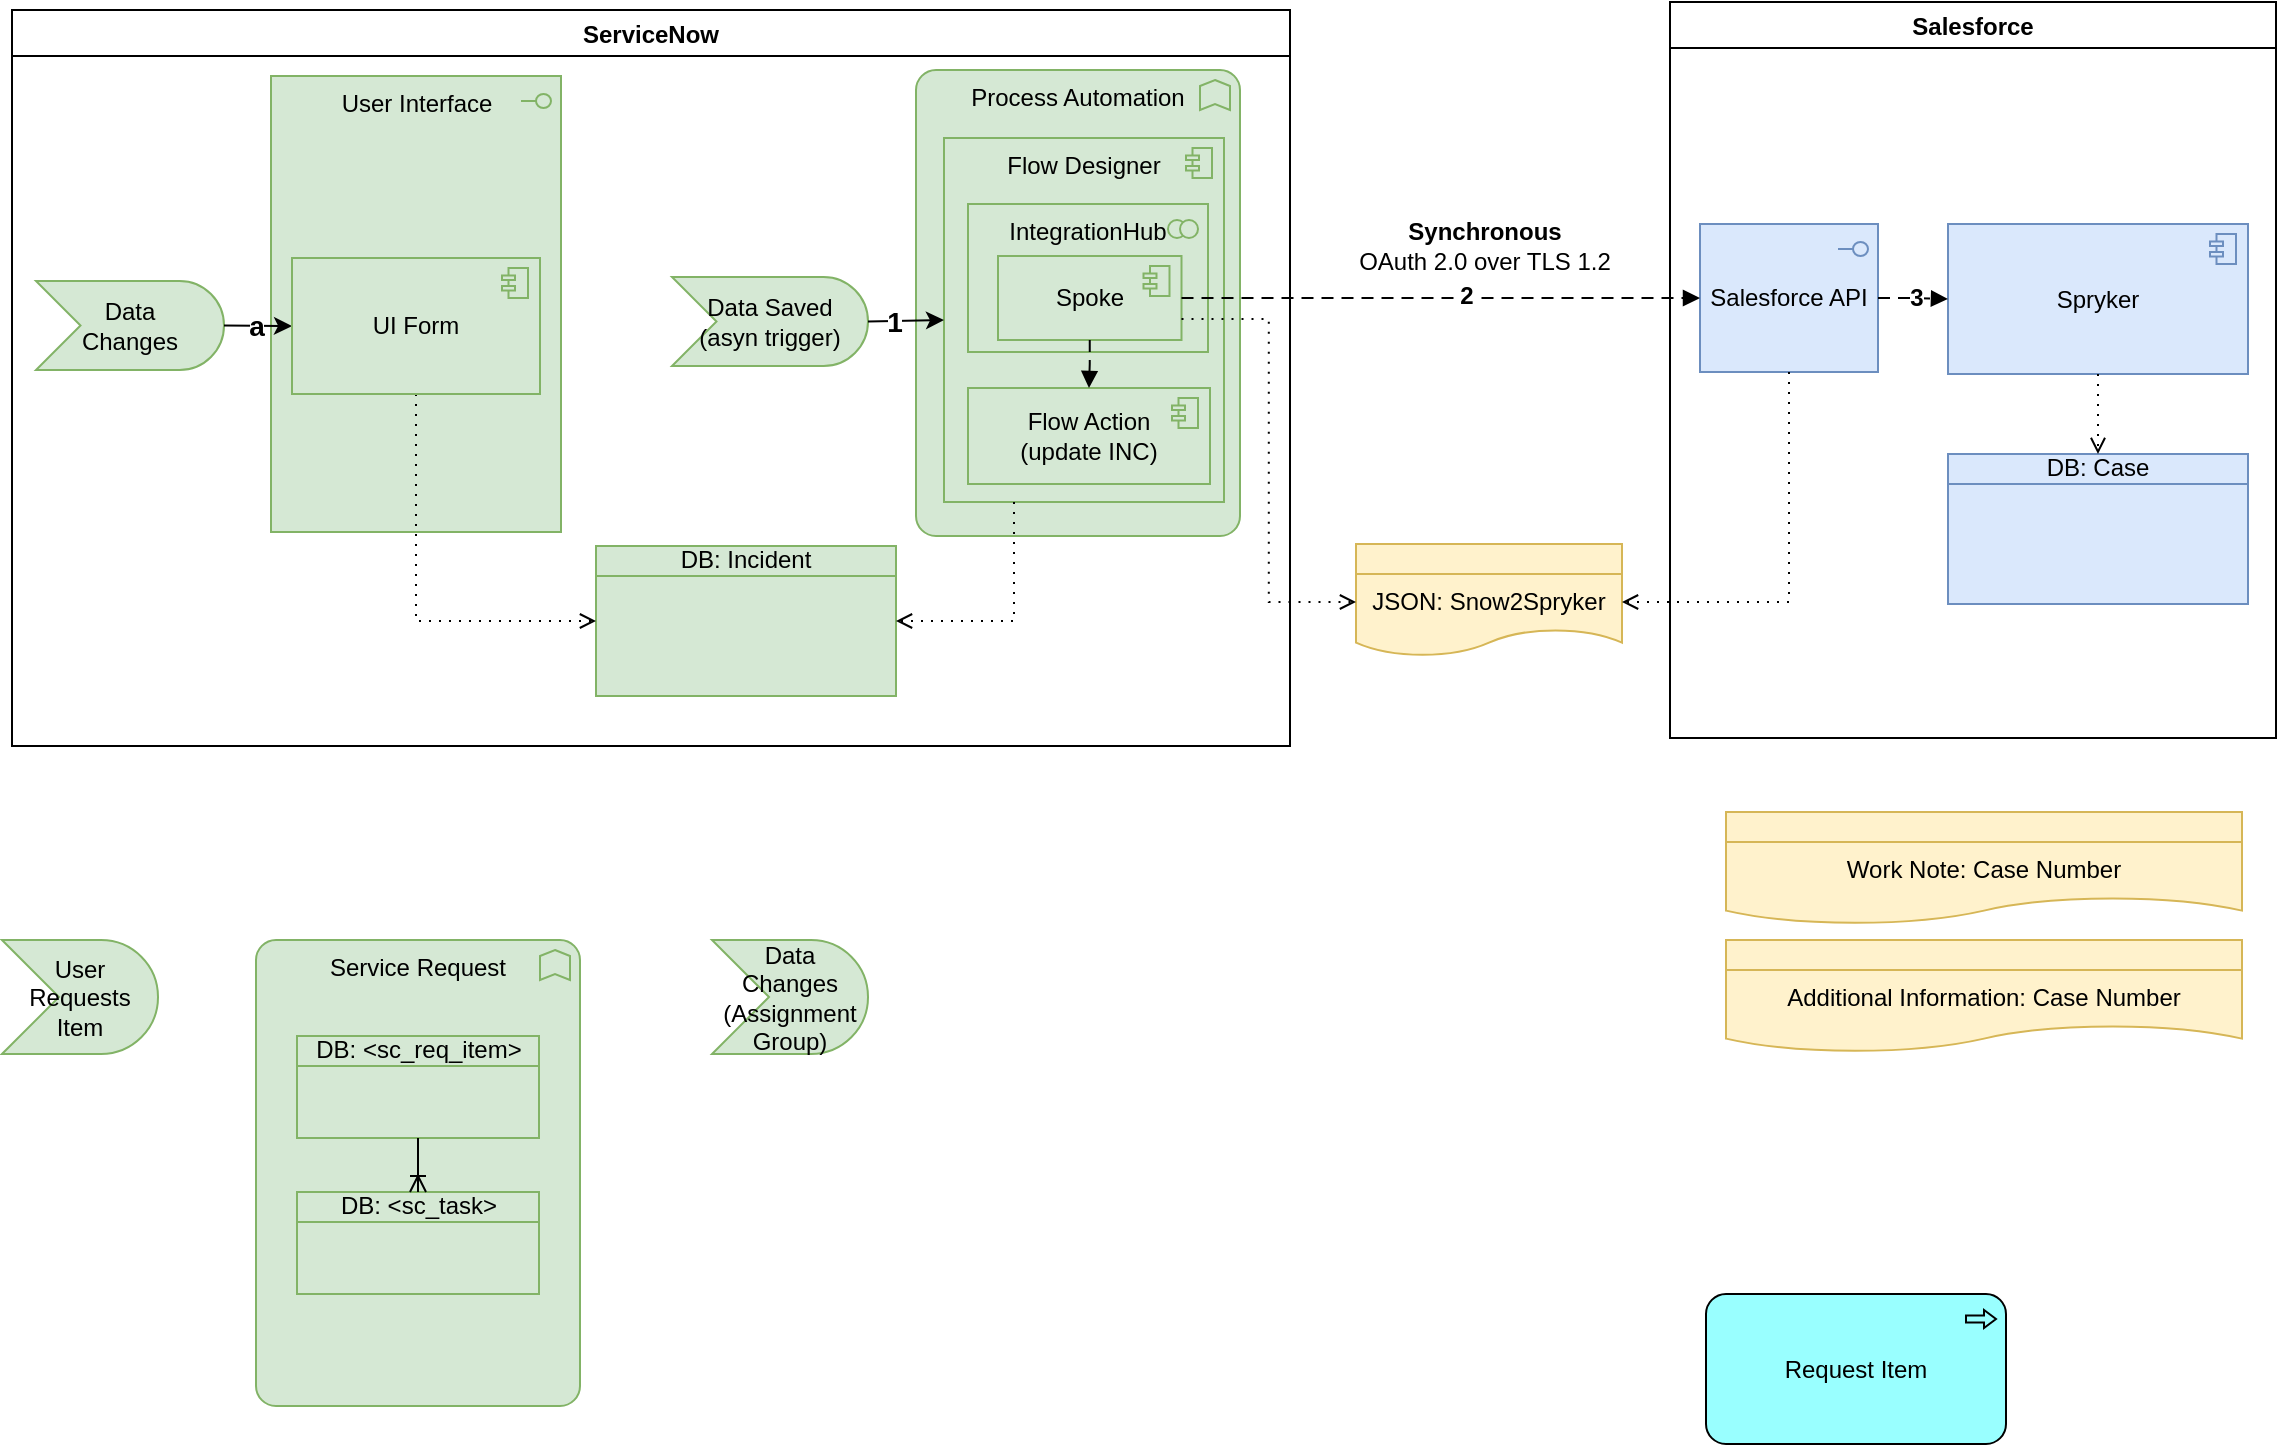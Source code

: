 <mxfile version="20.0.3" type="github" pages="2">
  <diagram name="Async:SN2SF" id="X3QRcElQ5Iuo-_neAbF0">
    <mxGraphModel dx="1515" dy="1166" grid="0" gridSize="10" guides="1" tooltips="1" connect="1" arrows="1" fold="1" page="1" pageScale="1" pageWidth="1169" pageHeight="827" math="0" shadow="0">
      <root>
        <mxCell id="YcPQ61z67r9PlWFHKwve-0" />
        <mxCell id="YcPQ61z67r9PlWFHKwve-1" parent="YcPQ61z67r9PlWFHKwve-0" />
        <mxCell id="YcPQ61z67r9PlWFHKwve-2" value="Salesforce" style="swimlane;" parent="YcPQ61z67r9PlWFHKwve-1" vertex="1">
          <mxGeometry x="843" y="9" width="303" height="368" as="geometry" />
        </mxCell>
        <mxCell id="YcPQ61z67r9PlWFHKwve-3" value="Spryker" style="html=1;outlineConnect=0;whiteSpace=wrap;fillColor=#dae8fc;shape=mxgraph.archimate3.application;appType=comp;archiType=square;strokeColor=#6c8ebf;" parent="YcPQ61z67r9PlWFHKwve-2" vertex="1">
          <mxGeometry x="139" y="111" width="150" height="75" as="geometry" />
        </mxCell>
        <mxCell id="YcPQ61z67r9PlWFHKwve-4" value="Salesforce API" style="html=1;outlineConnect=0;whiteSpace=wrap;fillColor=#dae8fc;shape=mxgraph.archimate3.application;appType=interface;archiType=square;strokeColor=#6c8ebf;" parent="YcPQ61z67r9PlWFHKwve-2" vertex="1">
          <mxGeometry x="15" y="111" width="89" height="74" as="geometry" />
        </mxCell>
        <mxCell id="YcPQ61z67r9PlWFHKwve-7" value="DB: Case" style="html=1;outlineConnect=0;whiteSpace=wrap;fillColor=#dae8fc;shape=mxgraph.archimate3.businessObject;overflow=fill;strokeColor=#6c8ebf;" parent="YcPQ61z67r9PlWFHKwve-2" vertex="1">
          <mxGeometry x="139" y="226" width="150" height="75" as="geometry" />
        </mxCell>
        <mxCell id="YcPQ61z67r9PlWFHKwve-8" value="" style="edgeStyle=orthogonalEdgeStyle;html=1;endArrow=open;elbow=vertical;endFill=0;dashed=1;dashPattern=1 4;rounded=0;exitX=0.5;exitY=1;exitDx=0;exitDy=0;exitPerimeter=0;fillColor=#00b9f2;" parent="YcPQ61z67r9PlWFHKwve-2" source="YcPQ61z67r9PlWFHKwve-3" target="YcPQ61z67r9PlWFHKwve-7" edge="1">
          <mxGeometry width="160" relative="1" as="geometry">
            <mxPoint x="-308" y="254" as="sourcePoint" />
            <mxPoint x="-428" y="299" as="targetPoint" />
          </mxGeometry>
        </mxCell>
        <mxCell id="gpyhw4safOaDeC1kDyDY-3" value="" style="edgeStyle=elbowEdgeStyle;html=1;endArrow=block;dashed=1;elbow=horizontal;endFill=1;dashPattern=6 4;rounded=0;fontSize=12;entryX=0;entryY=0.5;entryDx=0;entryDy=0;entryPerimeter=0;exitX=1;exitY=0.5;exitDx=0;exitDy=0;exitPerimeter=0;" parent="YcPQ61z67r9PlWFHKwve-2" source="YcPQ61z67r9PlWFHKwve-4" target="YcPQ61z67r9PlWFHKwve-3" edge="1">
          <mxGeometry width="160" relative="1" as="geometry">
            <mxPoint x="-234.25" y="158" as="sourcePoint" />
            <mxPoint x="25" y="157.857" as="targetPoint" />
          </mxGeometry>
        </mxCell>
        <mxCell id="gpyhw4safOaDeC1kDyDY-4" value="&lt;b&gt;3&lt;/b&gt;" style="edgeLabel;html=1;align=center;verticalAlign=middle;resizable=0;points=[];fontSize=12;" parent="gpyhw4safOaDeC1kDyDY-3" vertex="1" connectable="0">
          <mxGeometry x="0.091" y="1" relative="1" as="geometry">
            <mxPoint as="offset" />
          </mxGeometry>
        </mxCell>
        <mxCell id="YcPQ61z67r9PlWFHKwve-9" value="ServiceNow" style="swimlane;" parent="YcPQ61z67r9PlWFHKwve-1" vertex="1">
          <mxGeometry x="14" y="13" width="639" height="368" as="geometry" />
        </mxCell>
        <mxCell id="YcPQ61z67r9PlWFHKwve-13" value="DB: Incident" style="html=1;outlineConnect=0;whiteSpace=wrap;fillColor=#d5e8d4;shape=mxgraph.archimate3.businessObject;overflow=fill;strokeColor=#82b366;" parent="YcPQ61z67r9PlWFHKwve-9" vertex="1">
          <mxGeometry x="292" y="268" width="150" height="75" as="geometry" />
        </mxCell>
        <mxCell id="5iwkOfh3jgj_eVevhEUU-2" value="User Interface" style="html=1;outlineConnect=0;whiteSpace=wrap;fillColor=#d5e8d4;shape=mxgraph.archimate3.application;appType=interface;archiType=square;strokeColor=#82b366;verticalAlign=top;" parent="YcPQ61z67r9PlWFHKwve-9" vertex="1">
          <mxGeometry x="129.5" y="33" width="145" height="228" as="geometry" />
        </mxCell>
        <mxCell id="YcPQ61z67r9PlWFHKwve-15" value="&lt;div&gt;Data &lt;br&gt;&lt;/div&gt;&lt;div&gt;Changes&lt;/div&gt;" style="html=1;outlineConnect=0;whiteSpace=wrap;fillColor=#d5e8d4;shape=mxgraph.archimate3.event;strokeColor=#82b366;" parent="YcPQ61z67r9PlWFHKwve-9" vertex="1">
          <mxGeometry x="12" y="135.5" width="94" height="44.5" as="geometry" />
        </mxCell>
        <mxCell id="YcPQ61z67r9PlWFHKwve-16" value="" style="edgeStyle=none;rounded=0;orthogonalLoop=1;jettySize=auto;html=1;fillColor=#80b6a1;entryX=0;entryY=0.5;entryDx=0;entryDy=0;entryPerimeter=0;exitX=1;exitY=0.5;exitDx=0;exitDy=0;exitPerimeter=0;" parent="YcPQ61z67r9PlWFHKwve-9" source="YcPQ61z67r9PlWFHKwve-15" target="RSIXNE7af6Dr6_zFDwvf-0" edge="1">
          <mxGeometry relative="1" as="geometry">
            <mxPoint x="124" y="167.511" as="sourcePoint" />
            <mxPoint x="146" y="168.5" as="targetPoint" />
          </mxGeometry>
        </mxCell>
        <mxCell id="YcPQ61z67r9PlWFHKwve-17" value="&lt;font style=&quot;font-size: 14px&quot;&gt;&lt;b&gt;a&lt;/b&gt;&lt;/font&gt;" style="edgeLabel;html=1;align=center;verticalAlign=middle;resizable=0;points=[];fillColor=#80b6a1;" parent="YcPQ61z67r9PlWFHKwve-16" vertex="1" connectable="0">
          <mxGeometry x="0.139" relative="1" as="geometry">
            <mxPoint x="-4" as="offset" />
          </mxGeometry>
        </mxCell>
        <mxCell id="YcPQ61z67r9PlWFHKwve-18" value="" style="edgeStyle=orthogonalEdgeStyle;html=1;endArrow=open;elbow=vertical;endFill=0;dashed=1;dashPattern=1 4;rounded=0;exitX=0.5;exitY=1;exitDx=0;exitDy=0;exitPerimeter=0;entryX=0;entryY=0.5;entryDx=0;entryDy=0;entryPerimeter=0;fillColor=#80b6a1;" parent="YcPQ61z67r9PlWFHKwve-9" source="RSIXNE7af6Dr6_zFDwvf-0" target="YcPQ61z67r9PlWFHKwve-13" edge="1">
          <mxGeometry width="160" relative="1" as="geometry">
            <mxPoint x="732" y="551.5" as="sourcePoint" />
            <mxPoint x="892" y="551.5" as="targetPoint" />
          </mxGeometry>
        </mxCell>
        <mxCell id="RSIXNE7af6Dr6_zFDwvf-0" value="UI Form" style="html=1;outlineConnect=0;whiteSpace=wrap;fillColor=#d5e8d4;shape=mxgraph.archimate3.application;appType=comp;archiType=square;verticalAlign=middle;strokeColor=#82b366;" parent="YcPQ61z67r9PlWFHKwve-9" vertex="1">
          <mxGeometry x="140" y="124" width="124" height="68" as="geometry" />
        </mxCell>
        <mxCell id="qxhW8dsD-y5GMp0r34zY-0" value="&lt;div&gt;Data Saved&lt;br&gt;&lt;/div&gt;&lt;div&gt;(asyn trigger)&lt;br&gt;&lt;/div&gt;" style="html=1;outlineConnect=0;whiteSpace=wrap;fillColor=#d5e8d4;shape=mxgraph.archimate3.event;strokeColor=#82b366;" parent="YcPQ61z67r9PlWFHKwve-9" vertex="1">
          <mxGeometry x="330" y="133.5" width="98" height="44.5" as="geometry" />
        </mxCell>
        <mxCell id="YcPQ61z67r9PlWFHKwve-22" value="&lt;div style=&quot;font-size: 12px;&quot;&gt;JSON: Snow2Spryker&lt;/div&gt;" style="html=1;outlineConnect=0;whiteSpace=wrap;fillColor=#fff2cc;shape=mxgraph.archimate3.representation;fontSize=12;align=center;strokeColor=#d6b656;" parent="YcPQ61z67r9PlWFHKwve-1" vertex="1">
          <mxGeometry x="686" y="280" width="133" height="58" as="geometry" />
        </mxCell>
        <mxCell id="YcPQ61z67r9PlWFHKwve-24" value="" style="edgeStyle=orthogonalEdgeStyle;html=1;endArrow=open;elbow=vertical;endFill=0;dashed=1;dashPattern=1 4;rounded=0;exitX=0.5;exitY=1;exitDx=0;exitDy=0;exitPerimeter=0;entryX=1;entryY=0.5;entryDx=0;entryDy=0;entryPerimeter=0;fillColor=#80b6a1;" parent="YcPQ61z67r9PlWFHKwve-1" source="YcPQ61z67r9PlWFHKwve-4" target="YcPQ61z67r9PlWFHKwve-22" edge="1">
          <mxGeometry width="160" relative="1" as="geometry">
            <mxPoint x="751.5" y="238.5" as="sourcePoint" />
            <mxPoint x="849" y="272" as="targetPoint" />
          </mxGeometry>
        </mxCell>
        <mxCell id="YcPQ61z67r9PlWFHKwve-25" value="&lt;div&gt;&lt;b&gt;Synchronous&lt;/b&gt;&lt;/div&gt;&lt;div&gt;OAuth 2.0 over TLS 1.2&lt;/div&gt;" style="text;html=1;align=center;verticalAlign=middle;resizable=0;points=[];autosize=1;strokeColor=none;fillColor=none;" parent="YcPQ61z67r9PlWFHKwve-1" vertex="1">
          <mxGeometry x="682" y="115" width="136" height="32" as="geometry" />
        </mxCell>
        <mxCell id="E_QHvEz7EIVC_zJzZOKt-0" value="&lt;span id=&quot;hs_cos_wrapper_post_body&quot; class=&quot;hs_cos_wrapper hs_cos_wrapper_meta_field hs_cos_wrapper_type_rich_text&quot;&gt;Process Automation&lt;/span&gt;" style="html=1;outlineConnect=0;whiteSpace=wrap;fillColor=#d5e8d4;shape=mxgraph.archimate3.application;appType=func;archiType=rounded;strokeColor=#82b366;verticalAlign=top;" parent="YcPQ61z67r9PlWFHKwve-1" vertex="1">
          <mxGeometry x="466" y="43" width="162" height="233" as="geometry" />
        </mxCell>
        <mxCell id="E_QHvEz7EIVC_zJzZOKt-1" value="Flow Designer" style="html=1;outlineConnect=0;whiteSpace=wrap;fillColor=#d5e8d4;shape=mxgraph.archimate3.application;appType=comp;archiType=square;verticalAlign=top;strokeColor=#82b366;" parent="YcPQ61z67r9PlWFHKwve-1" vertex="1">
          <mxGeometry x="480" y="77" width="140" height="182" as="geometry" />
        </mxCell>
        <mxCell id="E_QHvEz7EIVC_zJzZOKt-2" value="IntegrationHub" style="html=1;outlineConnect=0;whiteSpace=wrap;fillColor=#d5e8d4;shape=mxgraph.archimate3.application;appType=collab;archiType=square;verticalAlign=top;strokeColor=#82b366;" parent="YcPQ61z67r9PlWFHKwve-1" vertex="1">
          <mxGeometry x="492" y="110" width="120" height="74" as="geometry" />
        </mxCell>
        <mxCell id="E_QHvEz7EIVC_zJzZOKt-3" value="Spoke" style="html=1;outlineConnect=0;whiteSpace=wrap;fillColor=#d5e8d4;shape=mxgraph.archimate3.application;appType=comp;archiType=square;verticalAlign=middle;strokeColor=#82b366;" parent="YcPQ61z67r9PlWFHKwve-1" vertex="1">
          <mxGeometry x="507" y="136" width="91.75" height="42" as="geometry" />
        </mxCell>
        <mxCell id="YcPQ61z67r9PlWFHKwve-14" value="" style="edgeStyle=orthogonalEdgeStyle;html=1;endArrow=open;elbow=vertical;endFill=0;dashed=1;dashPattern=1 4;rounded=0;entryX=1;entryY=0.5;entryDx=0;entryDy=0;entryPerimeter=0;fillColor=#80b6a1;exitX=0.25;exitY=1;exitDx=0;exitDy=0;exitPerimeter=0;" parent="YcPQ61z67r9PlWFHKwve-1" source="E_QHvEz7EIVC_zJzZOKt-1" target="YcPQ61z67r9PlWFHKwve-13" edge="1">
          <mxGeometry width="160" relative="1" as="geometry">
            <mxPoint x="444" y="290" as="sourcePoint" />
            <mxPoint x="903" y="567.5" as="targetPoint" />
          </mxGeometry>
        </mxCell>
        <mxCell id="qxhW8dsD-y5GMp0r34zY-1" value="" style="edgeStyle=none;rounded=0;orthogonalLoop=1;jettySize=auto;html=1;fillColor=#80b6a1;entryX=0;entryY=0.5;entryDx=0;entryDy=0;entryPerimeter=0;exitX=1;exitY=0.5;exitDx=0;exitDy=0;exitPerimeter=0;" parent="YcPQ61z67r9PlWFHKwve-1" source="qxhW8dsD-y5GMp0r34zY-0" target="E_QHvEz7EIVC_zJzZOKt-1" edge="1">
          <mxGeometry relative="1" as="geometry">
            <mxPoint x="151" y="-67" as="sourcePoint" />
            <mxPoint x="206" y="-67" as="targetPoint" />
          </mxGeometry>
        </mxCell>
        <mxCell id="qxhW8dsD-y5GMp0r34zY-2" value="&lt;font style=&quot;font-size: 14px&quot;&gt;&lt;b&gt;1&lt;/b&gt;&lt;/font&gt;" style="edgeLabel;html=1;align=center;verticalAlign=middle;resizable=0;points=[];fillColor=#80b6a1;" parent="qxhW8dsD-y5GMp0r34zY-1" vertex="1" connectable="0">
          <mxGeometry x="0.139" relative="1" as="geometry">
            <mxPoint x="-9" as="offset" />
          </mxGeometry>
        </mxCell>
        <mxCell id="URbNl3b2ec6oBdkUUNOr-1" value="&lt;div&gt;Flow Action&lt;/div&gt;&lt;div&gt;(update INC)&lt;br&gt;&lt;/div&gt;" style="html=1;outlineConnect=0;whiteSpace=wrap;fillColor=#d5e8d4;shape=mxgraph.archimate3.application;appType=comp;archiType=square;verticalAlign=middle;strokeColor=#82b366;" parent="YcPQ61z67r9PlWFHKwve-1" vertex="1">
          <mxGeometry x="492" y="202" width="121" height="48" as="geometry" />
        </mxCell>
        <mxCell id="URbNl3b2ec6oBdkUUNOr-2" value="" style="edgeStyle=orthogonalEdgeStyle;html=1;endArrow=open;elbow=vertical;endFill=0;dashed=1;dashPattern=1 4;rounded=0;exitX=1;exitY=0.75;exitDx=0;exitDy=0;exitPerimeter=0;entryX=0;entryY=0.5;entryDx=0;entryDy=0;entryPerimeter=0;fillColor=#80b6a1;" parent="YcPQ61z67r9PlWFHKwve-1" source="E_QHvEz7EIVC_zJzZOKt-3" target="YcPQ61z67r9PlWFHKwve-22" edge="1">
          <mxGeometry width="160" relative="1" as="geometry">
            <mxPoint x="912.5" y="206" as="sourcePoint" />
            <mxPoint x="836" y="316.5" as="targetPoint" />
          </mxGeometry>
        </mxCell>
        <mxCell id="URbNl3b2ec6oBdkUUNOr-3" value="" style="edgeStyle=elbowEdgeStyle;html=1;endArrow=block;dashed=1;elbow=vertical;endFill=1;dashPattern=6 4;rounded=0;entryX=0.5;entryY=0;entryDx=0;entryDy=0;entryPerimeter=0;" parent="YcPQ61z67r9PlWFHKwve-1" source="E_QHvEz7EIVC_zJzZOKt-3" target="URbNl3b2ec6oBdkUUNOr-1" edge="1">
          <mxGeometry width="160" relative="1" as="geometry">
            <mxPoint x="359" y="216" as="sourcePoint" />
            <mxPoint x="519" y="216" as="targetPoint" />
          </mxGeometry>
        </mxCell>
        <mxCell id="gpyhw4safOaDeC1kDyDY-0" value="" style="edgeStyle=elbowEdgeStyle;html=1;endArrow=block;dashed=1;elbow=vertical;endFill=1;dashPattern=6 4;rounded=0;fontSize=12;exitX=1;exitY=0.5;exitDx=0;exitDy=0;exitPerimeter=0;" parent="YcPQ61z67r9PlWFHKwve-1" source="E_QHvEz7EIVC_zJzZOKt-3" target="YcPQ61z67r9PlWFHKwve-4" edge="1">
          <mxGeometry width="160" relative="1" as="geometry">
            <mxPoint x="676" y="-28" as="sourcePoint" />
            <mxPoint x="836" y="-28" as="targetPoint" />
          </mxGeometry>
        </mxCell>
        <mxCell id="gpyhw4safOaDeC1kDyDY-1" value="&lt;b&gt;2&lt;/b&gt;" style="edgeLabel;html=1;align=center;verticalAlign=middle;resizable=0;points=[];fontSize=12;" parent="gpyhw4safOaDeC1kDyDY-0" vertex="1" connectable="0">
          <mxGeometry x="0.091" y="1" relative="1" as="geometry">
            <mxPoint as="offset" />
          </mxGeometry>
        </mxCell>
        <mxCell id="6pyMC9CE3ZSEGEYcUzwO-0" value="Work Note: Case Number" style="html=1;outlineConnect=0;whiteSpace=wrap;fillColor=#fff2cc;shape=mxgraph.archimate3.representation;fontSize=12;align=center;strokeColor=#d6b656;" vertex="1" parent="YcPQ61z67r9PlWFHKwve-1">
          <mxGeometry x="871" y="414" width="258" height="58" as="geometry" />
        </mxCell>
        <mxCell id="6pyMC9CE3ZSEGEYcUzwO-1" value="Additional Information: Case Number" style="html=1;outlineConnect=0;whiteSpace=wrap;fillColor=#fff2cc;shape=mxgraph.archimate3.representation;fontSize=12;align=center;strokeColor=#d6b656;" vertex="1" parent="YcPQ61z67r9PlWFHKwve-1">
          <mxGeometry x="871" y="478" width="258" height="58" as="geometry" />
        </mxCell>
        <mxCell id="rpGYdnlyM7rzxQ0NYGCE-0" value="Request Item" style="html=1;outlineConnect=0;whiteSpace=wrap;fillColor=#99ffff;shape=mxgraph.archimate3.application;appType=proc;archiType=rounded;" vertex="1" parent="YcPQ61z67r9PlWFHKwve-1">
          <mxGeometry x="861" y="655" width="150" height="75" as="geometry" />
        </mxCell>
        <mxCell id="rpGYdnlyM7rzxQ0NYGCE-1" value="User Requests Item" style="html=1;outlineConnect=0;whiteSpace=wrap;fillColor=#d5e8d4;shape=mxgraph.archimate3.event;strokeColor=#82b366;" vertex="1" parent="YcPQ61z67r9PlWFHKwve-1">
          <mxGeometry x="9" y="478" width="78" height="57" as="geometry" />
        </mxCell>
        <mxCell id="rpGYdnlyM7rzxQ0NYGCE-7" value="Service Request" style="html=1;outlineConnect=0;whiteSpace=wrap;fillColor=#d5e8d4;shape=mxgraph.archimate3.application;appType=func;archiType=rounded;strokeColor=#82b366;verticalAlign=top;" vertex="1" parent="YcPQ61z67r9PlWFHKwve-1">
          <mxGeometry x="136" y="478" width="162" height="233" as="geometry" />
        </mxCell>
        <mxCell id="rpGYdnlyM7rzxQ0NYGCE-2" value="DB: &amp;lt;sc_req_item&amp;gt;" style="html=1;outlineConnect=0;whiteSpace=wrap;fillColor=#d5e8d4;shape=mxgraph.archimate3.businessObject;overflow=fill;strokeColor=#82b366;" vertex="1" parent="YcPQ61z67r9PlWFHKwve-1">
          <mxGeometry x="156.5" y="526" width="121" height="51" as="geometry" />
        </mxCell>
        <mxCell id="rpGYdnlyM7rzxQ0NYGCE-3" value="DB: &amp;lt;sc_task&amp;gt;" style="html=1;outlineConnect=0;whiteSpace=wrap;fillColor=#d5e8d4;shape=mxgraph.archimate3.businessObject;overflow=fill;strokeColor=#82b366;" vertex="1" parent="YcPQ61z67r9PlWFHKwve-1">
          <mxGeometry x="156.5" y="604" width="121" height="51" as="geometry" />
        </mxCell>
        <mxCell id="rpGYdnlyM7rzxQ0NYGCE-6" value="" style="fontSize=12;html=1;endArrow=ERoneToMany;rounded=0;exitX=0.5;exitY=1;exitDx=0;exitDy=0;exitPerimeter=0;entryX=0.5;entryY=0;entryDx=0;entryDy=0;entryPerimeter=0;" edge="1" parent="YcPQ61z67r9PlWFHKwve-1" source="rpGYdnlyM7rzxQ0NYGCE-2" target="rpGYdnlyM7rzxQ0NYGCE-3">
          <mxGeometry width="100" height="100" relative="1" as="geometry">
            <mxPoint x="563.5" y="539" as="sourcePoint" />
            <mxPoint x="663.5" y="439" as="targetPoint" />
          </mxGeometry>
        </mxCell>
        <mxCell id="rpGYdnlyM7rzxQ0NYGCE-8" value="Data Changes (Assignment Group)" style="html=1;outlineConnect=0;whiteSpace=wrap;fillColor=#d5e8d4;shape=mxgraph.archimate3.event;strokeColor=#82b366;" vertex="1" parent="YcPQ61z67r9PlWFHKwve-1">
          <mxGeometry x="364" y="478" width="78" height="57" as="geometry" />
        </mxCell>
      </root>
    </mxGraphModel>
  </diagram>
  <diagram name="Sec:SF2SN" id="d-gL0-F1R19KWdihxOas">
    <mxGraphModel dx="1515" dy="1166" grid="0" gridSize="10" guides="1" tooltips="1" connect="1" arrows="1" fold="1" page="1" pageScale="1" pageWidth="1169" pageHeight="827" math="0" shadow="0">
      <root>
        <mxCell id="RvUQp98ntliPEG7AJHw2-0" />
        <mxCell id="RvUQp98ntliPEG7AJHw2-1" parent="RvUQp98ntliPEG7AJHw2-0" />
        <mxCell id="RvUQp98ntliPEG7AJHw2-2" value="Salesforce" style="swimlane;" parent="RvUQp98ntliPEG7AJHw2-1" vertex="1">
          <mxGeometry x="797" y="70" width="328" height="464" as="geometry" />
        </mxCell>
        <mxCell id="RvUQp98ntliPEG7AJHw2-3" value="DB: Case" style="html=1;outlineConnect=0;whiteSpace=wrap;fillColor=#dae8fc;shape=mxgraph.archimate3.businessObject;overflow=fill;strokeColor=#6c8ebf;" parent="RvUQp98ntliPEG7AJHw2-2" vertex="1">
          <mxGeometry x="147" y="175" width="130" height="61" as="geometry" />
        </mxCell>
        <mxCell id="RvUQp98ntliPEG7AJHw2-4" value="&lt;div&gt;Data &lt;br&gt;&lt;/div&gt;&lt;div&gt;Changes&lt;/div&gt;" style="html=1;outlineConnect=0;whiteSpace=wrap;fillColor=#dae8fc;shape=mxgraph.archimate3.event;direction=west;strokeColor=#6c8ebf;" parent="RvUQp98ntliPEG7AJHw2-2" vertex="1">
          <mxGeometry x="213" y="64" width="98" height="45" as="geometry" />
        </mxCell>
        <mxCell id="RvUQp98ntliPEG7AJHw2-5" value="ServiceNow" style="swimlane;" parent="RvUQp98ntliPEG7AJHw2-1" vertex="1">
          <mxGeometry x="55" y="70" width="552" height="462" as="geometry" />
        </mxCell>
        <mxCell id="RvUQp98ntliPEG7AJHw2-6" value="&lt;div&gt;Scripted REST API&lt;/div&gt;" style="html=1;outlineConnect=0;whiteSpace=wrap;fillColor=#d5e8d4;shape=mxgraph.archimate3.application;appType=interface;archiType=square;strokeColor=#82b366;verticalAlign=top;" parent="RvUQp98ntliPEG7AJHw2-5" vertex="1">
          <mxGeometry x="21" y="188" width="413" height="96" as="geometry" />
        </mxCell>
        <mxCell id="RvUQp98ntliPEG7AJHw2-7" value="&lt;div&gt;Data &lt;br&gt;&lt;/div&gt;&lt;div&gt;transformation&lt;/div&gt;" style="html=1;outlineConnect=0;whiteSpace=wrap;fillColor=#d5e8d4;shape=mxgraph.archimate3.application;appType=func;archiType=rounded;strokeColor=#82b366;verticalAlign=middle;align=center;" parent="RvUQp98ntliPEG7AJHw2-5" vertex="1">
          <mxGeometry x="167" y="218" width="125" height="53" as="geometry" />
        </mxCell>
        <mxCell id="RvUQp98ntliPEG7AJHw2-8" value="&lt;div&gt;Asyn Flow&lt;/div&gt;&lt;div&gt;registration&lt;br&gt;&lt;/div&gt;" style="html=1;outlineConnect=0;whiteSpace=wrap;fillColor=#d5e8d4;shape=mxgraph.archimate3.application;appType=func;archiType=rounded;strokeColor=#82b366;verticalAlign=middle;align=center;" parent="RvUQp98ntliPEG7AJHw2-5" vertex="1">
          <mxGeometry x="33" y="218" width="125" height="53" as="geometry" />
        </mxCell>
        <mxCell id="RvUQp98ntliPEG7AJHw2-9" value="Pre-Validation" style="html=1;outlineConnect=0;whiteSpace=wrap;fillColor=#d5e8d4;shape=mxgraph.archimate3.application;appType=func;archiType=rounded;strokeColor=#82b366;verticalAlign=middle;align=center;" parent="RvUQp98ntliPEG7AJHw2-5" vertex="1">
          <mxGeometry x="301" y="218" width="125" height="53" as="geometry" />
        </mxCell>
        <mxCell id="RvUQp98ntliPEG7AJHw2-10" value="&lt;span id=&quot;hs_cos_wrapper_post_body&quot; class=&quot;hs_cos_wrapper hs_cos_wrapper_meta_field hs_cos_wrapper_type_rich_text&quot;&gt;Process Automation&lt;/span&gt;" style="html=1;outlineConnect=0;whiteSpace=wrap;fillColor=#d5e8d4;shape=mxgraph.archimate3.application;appType=func;archiType=rounded;verticalAlign=top;strokeColor=#82b366;" parent="RvUQp98ntliPEG7AJHw2-5" vertex="1">
          <mxGeometry x="89" y="323" width="186" height="123" as="geometry" />
        </mxCell>
        <mxCell id="RvUQp98ntliPEG7AJHw2-28" value="&lt;div&gt;&lt;span class=&quot;ng-scope&quot;&gt;&lt;span class=&quot;ng-scope&quot;&gt;&lt;span id=&quot;section_tab.d582dcb0c3310200b0449f2974d3aebd&quot;&gt;&lt;span id=&quot;section-d582dcb0c3310200b0449f2974d3aebd&quot;&gt;ADCv2 &lt;br&gt;&lt;/span&gt;&lt;/span&gt;&lt;/span&gt;&lt;/span&gt;&lt;/div&gt;&lt;div&gt;&lt;span class=&quot;ng-scope&quot;&gt;&lt;span class=&quot;ng-scope&quot;&gt;&lt;span id=&quot;section_tab.d582dcb0c3310200b0449f2974d3aebd&quot;&gt;&lt;span id=&quot;section-d582dcb0c3310200b0449f2974d3aebd&quot;&gt;load balancer&lt;/span&gt;&lt;/span&gt;&lt;/span&gt;&lt;/span&gt;&lt;/div&gt;&amp;nbsp;(SSL termination)" style="html=1;outlineConnect=0;whiteSpace=wrap;fillColor=#d5e8d4;shape=mxgraph.archimate3.tech;techType=device;fontSize=12;strokeColor=#82b366;" parent="RvUQp98ntliPEG7AJHw2-5" vertex="1">
          <mxGeometry x="413" y="91" width="122" height="75" as="geometry" />
        </mxCell>
        <mxCell id="RvUQp98ntliPEG7AJHw2-29" value="&lt;span class=&quot;ph cmd&quot;&gt;&lt;span class=&quot;ph menucascade&quot;&gt;&lt;span class=&quot;ph uicontrol&quot;&gt;Certificate Based Authentication&lt;/span&gt;&lt;/span&gt;&lt;/span&gt;" style="html=1;outlineConnect=0;whiteSpace=wrap;fillColor=#d5e8d4;shape=mxgraph.archimate3.application;appType=func;archiType=rounded;strokeColor=#82b366;verticalAlign=top;align=center;" parent="RvUQp98ntliPEG7AJHw2-5" vertex="1">
          <mxGeometry x="21" y="49" width="287" height="91" as="geometry" />
        </mxCell>
        <mxCell id="RvUQp98ntliPEG7AJHw2-30" value="&lt;div&gt;&lt;span class=&quot;ph cmd&quot;&gt;&lt;span class=&quot;ph menucascade&quot;&gt;&lt;span class=&quot;ph uicontrol&quot;&gt;CA Certificate&lt;/span&gt;&lt;/span&gt;&lt;/span&gt;&lt;/div&gt;&lt;div&gt;&lt;span class=&quot;ph cmd&quot;&gt;&lt;span class=&quot;ph menucascade&quot;&gt;&lt;span class=&quot;ph uicontrol&quot;&gt;Chain&lt;/span&gt;&lt;/span&gt;&lt;/span&gt;&lt;/div&gt;" style="html=1;outlineConnect=0;whiteSpace=wrap;fillColor=#d5e8d4;shape=mxgraph.archimate3.application;appType=comp;archiType=square;strokeColor=#82b366;verticalAlign=middle;" parent="RvUQp98ntliPEG7AJHw2-5" vertex="1">
          <mxGeometry x="29" y="80" width="118" height="47" as="geometry" />
        </mxCell>
        <mxCell id="RvUQp98ntliPEG7AJHw2-31" value="&lt;span class=&quot;ph cmd&quot;&gt;&lt;span class=&quot;ph menucascade&quot;&gt;&lt;span class=&quot;ph uicontrol&quot;&gt;User to Certificate Mapping&lt;/span&gt;&lt;/span&gt;&lt;/span&gt;" style="html=1;outlineConnect=0;whiteSpace=wrap;fillColor=#d5e8d4;shape=mxgraph.archimate3.application;appType=comp;archiType=square;strokeColor=#82b366;verticalAlign=middle;" parent="RvUQp98ntliPEG7AJHw2-5" vertex="1">
          <mxGeometry x="159" y="80" width="130" height="47" as="geometry" />
        </mxCell>
        <mxCell id="RvUQp98ntliPEG7AJHw2-36" value="&lt;div&gt;Header: &lt;br&gt;&lt;/div&gt;&lt;div&gt;+ x-client-cert&lt;br&gt;&lt;/div&gt;" style="text;html=1;align=center;verticalAlign=middle;resizable=0;points=[];autosize=1;strokeColor=none;fillColor=none;" parent="RvUQp98ntliPEG7AJHw2-5" vertex="1">
          <mxGeometry x="322.5" y="80" width="82" height="32" as="geometry" />
        </mxCell>
        <mxCell id="5C0ruvfyT3z_VKV0-DVf-0" value="" style="edgeStyle=elbowEdgeStyle;html=1;endArrow=block;dashed=1;elbow=vertical;endFill=1;dashPattern=6 4;rounded=0;fontSize=12;exitX=0.5;exitY=1;exitDx=0;exitDy=0;exitPerimeter=0;" parent="RvUQp98ntliPEG7AJHw2-5" source="RvUQp98ntliPEG7AJHw2-28" target="RvUQp98ntliPEG7AJHw2-6" edge="1">
          <mxGeometry width="160" relative="1" as="geometry">
            <mxPoint x="426.0" y="114" as="sourcePoint" />
            <mxPoint x="318" y="114" as="targetPoint" />
            <Array as="points">
              <mxPoint x="466" y="200" />
              <mxPoint x="471" y="187" />
              <mxPoint x="347" y="114" />
            </Array>
          </mxGeometry>
        </mxCell>
        <mxCell id="5C0ruvfyT3z_VKV0-DVf-1" value="&lt;b&gt;C&lt;/b&gt;" style="edgeLabel;html=1;align=center;verticalAlign=middle;resizable=0;points=[];fontSize=12;" parent="5C0ruvfyT3z_VKV0-DVf-0" vertex="1" connectable="0">
          <mxGeometry x="-0.015" relative="1" as="geometry">
            <mxPoint as="offset" />
          </mxGeometry>
        </mxCell>
        <mxCell id="5C0ruvfyT3z_VKV0-DVf-2" value="" style="edgeStyle=elbowEdgeStyle;html=1;endArrow=open;elbow=vertical;endFill=0;dashed=1;dashPattern=1 4;rounded=0;fontSize=12;" parent="RvUQp98ntliPEG7AJHw2-5" source="RvUQp98ntliPEG7AJHw2-28" target="RvUQp98ntliPEG7AJHw2-29" edge="1">
          <mxGeometry width="160" relative="1" as="geometry">
            <mxPoint x="482" y="301" as="sourcePoint" />
            <mxPoint x="642" y="301" as="targetPoint" />
          </mxGeometry>
        </mxCell>
        <mxCell id="5C0ruvfyT3z_VKV0-DVf-3" value="" style="edgeStyle=elbowEdgeStyle;html=1;endArrow=open;elbow=vertical;endFill=0;dashed=1;dashPattern=1 4;rounded=0;fontSize=12;" parent="RvUQp98ntliPEG7AJHw2-5" source="RvUQp98ntliPEG7AJHw2-6" target="RvUQp98ntliPEG7AJHw2-29" edge="1">
          <mxGeometry width="160" relative="1" as="geometry">
            <mxPoint x="423" y="125.655" as="sourcePoint" />
            <mxPoint x="318" y="125.655" as="targetPoint" />
          </mxGeometry>
        </mxCell>
        <mxCell id="RvUQp98ntliPEG7AJHw2-11" value="Spryker" style="html=1;outlineConnect=0;whiteSpace=wrap;fillColor=#dae8fc;shape=mxgraph.archimate3.application;appType=comp;archiType=square;strokeColor=#6c8ebf;verticalAlign=top;" parent="RvUQp98ntliPEG7AJHw2-1" vertex="1">
          <mxGeometry x="810" y="119" width="163" height="75" as="geometry" />
        </mxCell>
        <mxCell id="RvUQp98ntliPEG7AJHw2-12" value="" style="edgeStyle=orthogonalEdgeStyle;html=1;endArrow=open;elbow=vertical;endFill=0;dashed=1;dashPattern=1 4;rounded=0;exitX=0.75;exitY=1;exitDx=0;exitDy=0;exitPerimeter=0;fillColor=#00b9f2;" parent="RvUQp98ntliPEG7AJHw2-1" source="RvUQp98ntliPEG7AJHw2-11" target="RvUQp98ntliPEG7AJHw2-3" edge="1">
          <mxGeometry width="160" relative="1" as="geometry">
            <mxPoint x="727" y="234" as="sourcePoint" />
            <mxPoint x="772" y="291.5" as="targetPoint" />
          </mxGeometry>
        </mxCell>
        <mxCell id="RvUQp98ntliPEG7AJHw2-13" value="" style="edgeStyle=none;rounded=0;orthogonalLoop=1;jettySize=auto;html=1;fillColor=#80b6a1;exitX=1;exitY=0.5;exitDx=0;exitDy=0;exitPerimeter=0;entryX=1;entryY=0.5;entryDx=0;entryDy=0;entryPerimeter=0;" parent="RvUQp98ntliPEG7AJHw2-1" source="RvUQp98ntliPEG7AJHw2-4" target="RvUQp98ntliPEG7AJHw2-11" edge="1">
          <mxGeometry relative="1" as="geometry">
            <mxPoint x="857" y="7" as="sourcePoint" />
            <mxPoint x="707" y="7" as="targetPoint" />
          </mxGeometry>
        </mxCell>
        <mxCell id="RvUQp98ntliPEG7AJHw2-14" value="&lt;font style=&quot;font-size: 14px&quot;&gt;&lt;b&gt;A&lt;/b&gt;&lt;/font&gt;" style="edgeLabel;html=1;align=center;verticalAlign=middle;resizable=0;points=[];fillColor=#80b6a1;" parent="RvUQp98ntliPEG7AJHw2-13" vertex="1" connectable="0">
          <mxGeometry x="0.139" relative="1" as="geometry">
            <mxPoint y="1" as="offset" />
          </mxGeometry>
        </mxCell>
        <mxCell id="RvUQp98ntliPEG7AJHw2-17" value="" style="edgeStyle=orthogonalEdgeStyle;html=1;endArrow=open;elbow=vertical;endFill=0;dashed=1;dashPattern=1 4;rounded=0;exitX=0.25;exitY=1;exitDx=0;exitDy=0;exitPerimeter=0;entryX=1;entryY=0.5;entryDx=0;entryDy=0;entryPerimeter=0;fillColor=#80b6a1;" parent="RvUQp98ntliPEG7AJHw2-1" source="RvUQp98ntliPEG7AJHw2-11" target="RvUQp98ntliPEG7AJHw2-19" edge="1">
          <mxGeometry width="160" relative="1" as="geometry">
            <mxPoint x="415" y="-223.5" as="sourcePoint" />
            <mxPoint x="374" y="-166" as="targetPoint" />
          </mxGeometry>
        </mxCell>
        <mxCell id="RvUQp98ntliPEG7AJHw2-18" value="" style="edgeStyle=orthogonalEdgeStyle;html=1;endArrow=open;elbow=vertical;endFill=0;dashed=1;dashPattern=1 4;rounded=0;fillColor=#80b6a1;entryX=0;entryY=0.5;entryDx=0;entryDy=0;entryPerimeter=0;" parent="RvUQp98ntliPEG7AJHw2-1" source="RvUQp98ntliPEG7AJHw2-6" target="RvUQp98ntliPEG7AJHw2-19" edge="1">
          <mxGeometry width="160" relative="1" as="geometry">
            <mxPoint x="425" y="-213.5" as="sourcePoint" />
            <mxPoint x="384" y="-156" as="targetPoint" />
          </mxGeometry>
        </mxCell>
        <mxCell id="RvUQp98ntliPEG7AJHw2-19" value="&lt;div style=&quot;font-size: 12px;&quot;&gt;XML: Outbound Message&lt;/div&gt;" style="html=1;outlineConnect=0;whiteSpace=wrap;fillColor=#fff2cc;shape=mxgraph.archimate3.representation;fontSize=12;align=center;strokeColor=#d6b656;" parent="RvUQp98ntliPEG7AJHw2-1" vertex="1">
          <mxGeometry x="624" y="284.5" width="153" height="69.5" as="geometry" />
        </mxCell>
        <mxCell id="RvUQp98ntliPEG7AJHw2-20" value="&lt;div&gt;&lt;b&gt;Asynchronous&lt;/b&gt;&lt;/div&gt;&lt;div&gt;(mTLS)&lt;br&gt;&lt;/div&gt;" style="text;html=1;align=center;verticalAlign=middle;resizable=0;points=[];autosize=1;strokeColor=none;fillColor=none;" parent="RvUQp98ntliPEG7AJHw2-1" vertex="1">
          <mxGeometry x="658" y="131" width="94" height="32" as="geometry" />
        </mxCell>
        <mxCell id="RvUQp98ntliPEG7AJHw2-21" value="Salesforce Outbound Messaging" style="html=1;outlineConnect=0;whiteSpace=wrap;fillColor=#dae8fc;shape=mxgraph.archimate3.application;appType=comp;archiType=square;strokeColor=#6c8ebf;verticalAlign=middle;" parent="RvUQp98ntliPEG7AJHw2-1" vertex="1">
          <mxGeometry x="816" y="146.5" width="148.5" height="41" as="geometry" />
        </mxCell>
        <mxCell id="RvUQp98ntliPEG7AJHw2-22" value="Flow Designer" style="html=1;outlineConnect=0;whiteSpace=wrap;fillColor=#d5e8d4;shape=mxgraph.archimate3.application;appType=comp;archiType=square;strokeColor=#82b366;verticalAlign=top;" parent="RvUQp98ntliPEG7AJHw2-1" vertex="1">
          <mxGeometry x="164" y="428" width="148" height="81" as="geometry" />
        </mxCell>
        <mxCell id="RvUQp98ntliPEG7AJHw2-23" value="Flow Action" style="html=1;outlineConnect=0;whiteSpace=wrap;fillColor=#d5e8d4;shape=mxgraph.archimate3.application;appType=comp;archiType=square;strokeColor=#82b366;verticalAlign=middle;" parent="RvUQp98ntliPEG7AJHw2-1" vertex="1">
          <mxGeometry x="183.5" y="455" width="101" height="47" as="geometry" />
        </mxCell>
        <mxCell id="RvUQp98ntliPEG7AJHw2-24" value="DB: Incident" style="html=1;outlineConnect=0;whiteSpace=wrap;fillColor=#d5e8d4;shape=mxgraph.archimate3.businessObject;overflow=fill;strokeColor=#82b366;" parent="RvUQp98ntliPEG7AJHw2-1" vertex="1">
          <mxGeometry x="359" y="459" width="130" height="58" as="geometry" />
        </mxCell>
        <mxCell id="RvUQp98ntliPEG7AJHw2-25" value="" style="edgeStyle=orthogonalEdgeStyle;html=1;endArrow=open;elbow=vertical;endFill=0;dashed=1;dashPattern=1 4;rounded=0;fillColor=#80b6a1;entryX=0;entryY=0.5;entryDx=0;entryDy=0;entryPerimeter=0;exitX=1;exitY=0.5;exitDx=0;exitDy=0;exitPerimeter=0;" parent="RvUQp98ntliPEG7AJHw2-1" source="RvUQp98ntliPEG7AJHw2-23" target="RvUQp98ntliPEG7AJHw2-24" edge="1">
          <mxGeometry width="160" relative="1" as="geometry">
            <mxPoint x="353.75" y="223" as="sourcePoint" />
            <mxPoint x="496" y="254.5" as="targetPoint" />
          </mxGeometry>
        </mxCell>
        <mxCell id="RvUQp98ntliPEG7AJHw2-26" value="&lt;b&gt;D&lt;/b&gt; (Asynchronous)" style="edgeStyle=orthogonalEdgeStyle;html=1;endArrow=block;dashed=1;elbow=vertical;endFill=1;dashPattern=6 4;rounded=0;exitX=0.25;exitY=1;exitDx=0;exitDy=0;exitPerimeter=0;entryX=0;entryY=0.5;entryDx=0;entryDy=0;entryPerimeter=0;" parent="RvUQp98ntliPEG7AJHw2-1" source="RvUQp98ntliPEG7AJHw2-8" target="RvUQp98ntliPEG7AJHw2-22" edge="1">
          <mxGeometry x="-0.516" width="160" relative="1" as="geometry">
            <mxPoint x="163" y="446" as="sourcePoint" />
            <mxPoint x="170" y="429" as="targetPoint" />
            <Array as="points">
              <mxPoint x="119" y="375" />
              <mxPoint x="120" y="375" />
              <mxPoint x="120" y="468" />
            </Array>
            <mxPoint as="offset" />
          </mxGeometry>
        </mxCell>
        <mxCell id="QjQv4OoeNJB3LHj51hYF-0" value="" style="edgeStyle=elbowEdgeStyle;html=1;endArrow=block;dashed=1;elbow=vertical;endFill=1;dashPattern=6 4;rounded=0;fontSize=12;" parent="RvUQp98ntliPEG7AJHw2-1" source="RvUQp98ntliPEG7AJHw2-21" target="RvUQp98ntliPEG7AJHw2-28" edge="1">
          <mxGeometry width="160" relative="1" as="geometry">
            <mxPoint x="493.0" y="184" as="sourcePoint" />
            <mxPoint x="638" y="121" as="targetPoint" />
            <Array as="points">
              <mxPoint x="646" y="178" />
              <mxPoint x="616" y="167" />
              <mxPoint x="668" y="173" />
              <mxPoint x="402" y="184" />
            </Array>
          </mxGeometry>
        </mxCell>
        <mxCell id="QjQv4OoeNJB3LHj51hYF-1" value="&lt;b&gt;B&lt;/b&gt;" style="edgeLabel;html=1;align=center;verticalAlign=middle;resizable=0;points=[];fontSize=12;" parent="QjQv4OoeNJB3LHj51hYF-0" vertex="1" connectable="0">
          <mxGeometry x="-0.015" relative="1" as="geometry">
            <mxPoint as="offset" />
          </mxGeometry>
        </mxCell>
      </root>
    </mxGraphModel>
  </diagram>
</mxfile>
